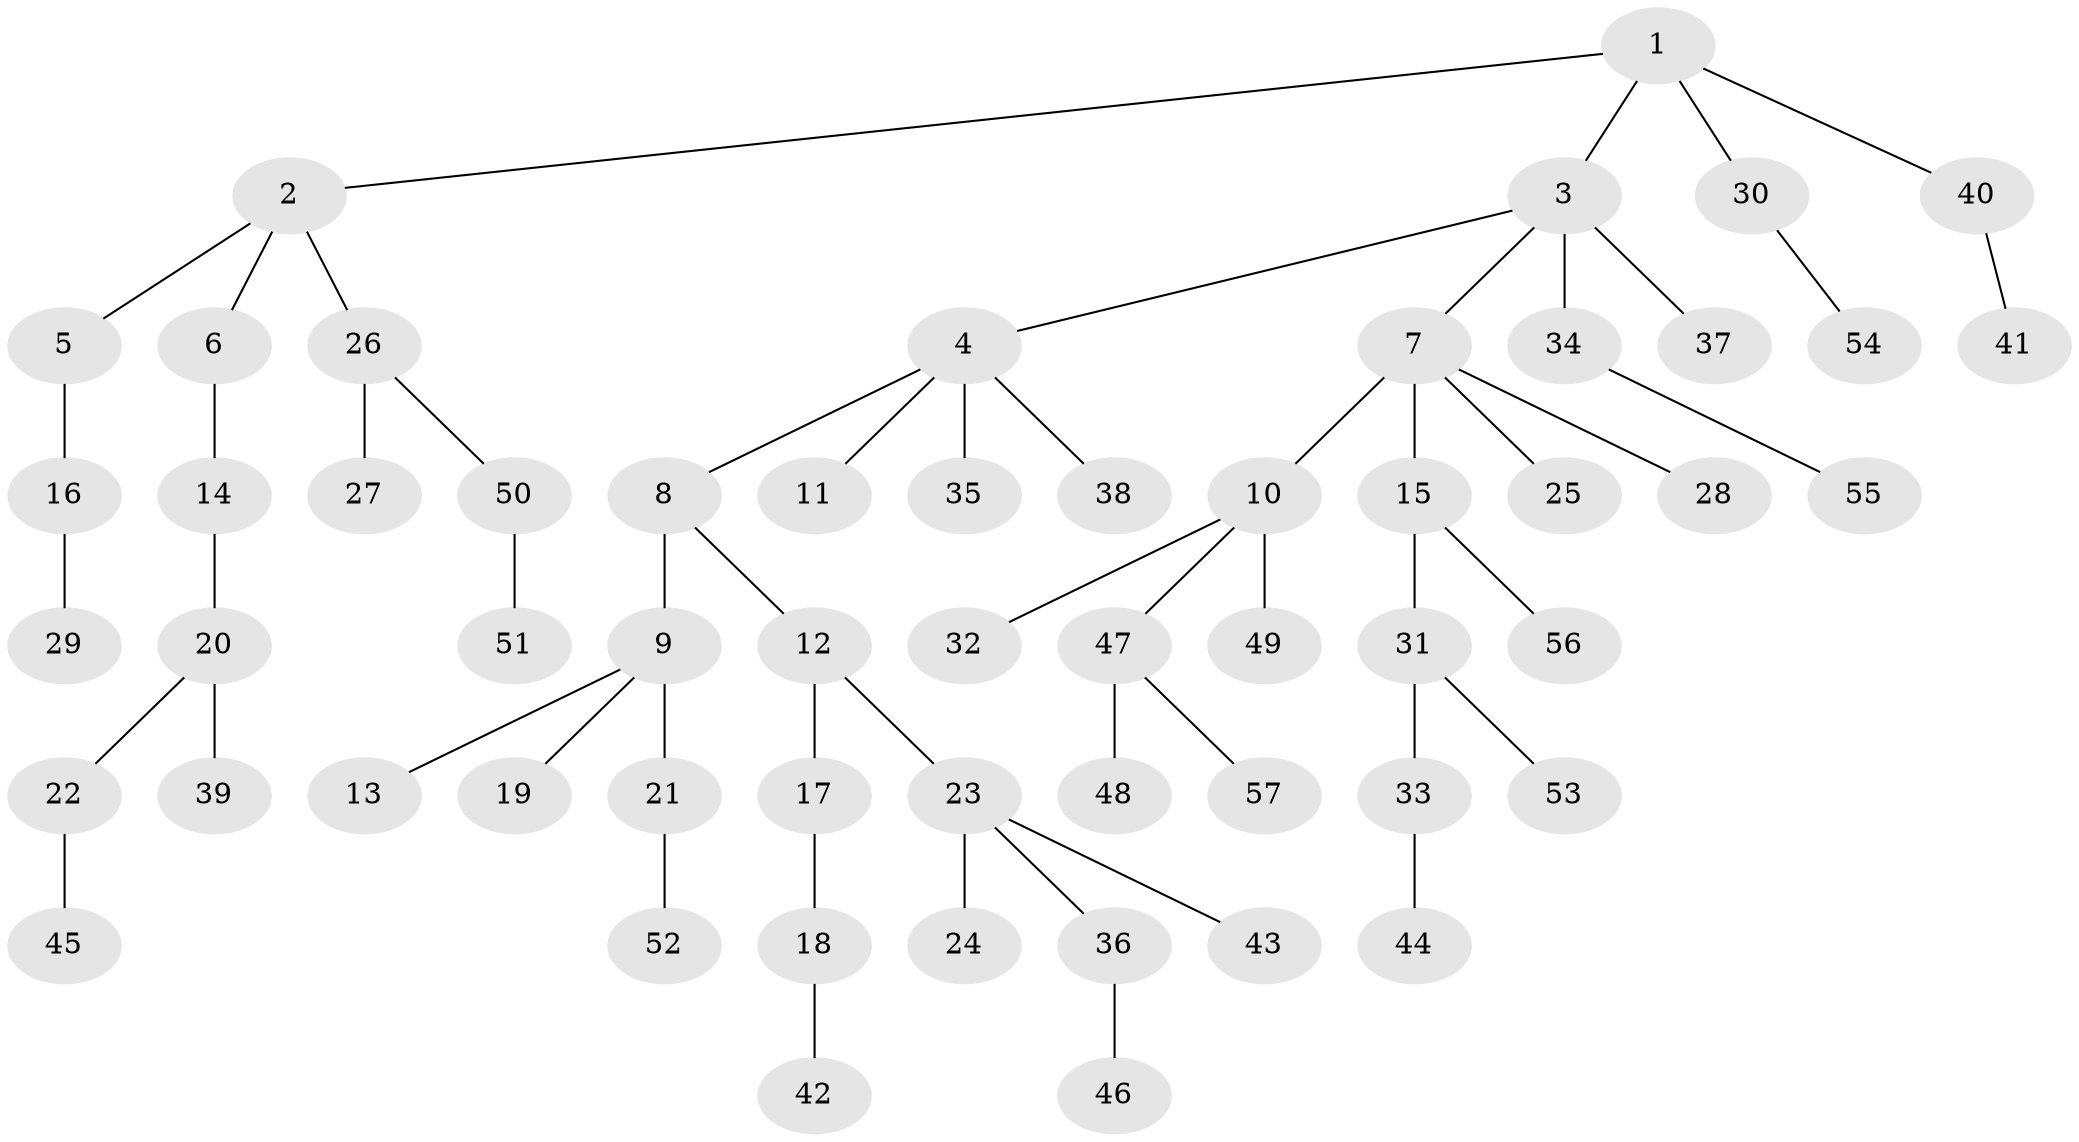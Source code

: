 // coarse degree distribution, {4: 0.14285714285714285, 2: 0.22857142857142856, 3: 0.14285714285714285, 1: 0.4857142857142857}
// Generated by graph-tools (version 1.1) at 2025/37/03/04/25 23:37:19]
// undirected, 57 vertices, 56 edges
graph export_dot {
  node [color=gray90,style=filled];
  1;
  2;
  3;
  4;
  5;
  6;
  7;
  8;
  9;
  10;
  11;
  12;
  13;
  14;
  15;
  16;
  17;
  18;
  19;
  20;
  21;
  22;
  23;
  24;
  25;
  26;
  27;
  28;
  29;
  30;
  31;
  32;
  33;
  34;
  35;
  36;
  37;
  38;
  39;
  40;
  41;
  42;
  43;
  44;
  45;
  46;
  47;
  48;
  49;
  50;
  51;
  52;
  53;
  54;
  55;
  56;
  57;
  1 -- 2;
  1 -- 3;
  1 -- 30;
  1 -- 40;
  2 -- 5;
  2 -- 6;
  2 -- 26;
  3 -- 4;
  3 -- 7;
  3 -- 34;
  3 -- 37;
  4 -- 8;
  4 -- 11;
  4 -- 35;
  4 -- 38;
  5 -- 16;
  6 -- 14;
  7 -- 10;
  7 -- 15;
  7 -- 25;
  7 -- 28;
  8 -- 9;
  8 -- 12;
  9 -- 13;
  9 -- 19;
  9 -- 21;
  10 -- 32;
  10 -- 47;
  10 -- 49;
  12 -- 17;
  12 -- 23;
  14 -- 20;
  15 -- 31;
  15 -- 56;
  16 -- 29;
  17 -- 18;
  18 -- 42;
  20 -- 22;
  20 -- 39;
  21 -- 52;
  22 -- 45;
  23 -- 24;
  23 -- 36;
  23 -- 43;
  26 -- 27;
  26 -- 50;
  30 -- 54;
  31 -- 33;
  31 -- 53;
  33 -- 44;
  34 -- 55;
  36 -- 46;
  40 -- 41;
  47 -- 48;
  47 -- 57;
  50 -- 51;
}
